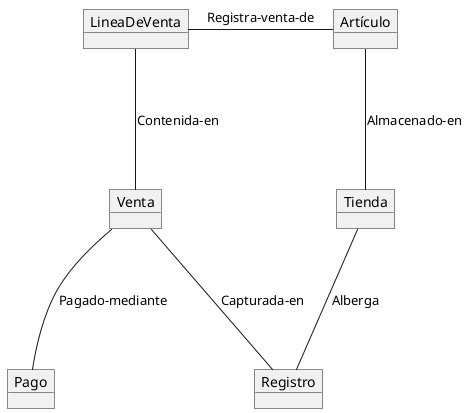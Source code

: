 @startuml

Object LineaDeVenta
Object Artículo
Object Venta
Object Tienda
Object Registro
Object Pago

LineaDeVenta -r-- Artículo: Registra-venta-de
LineaDeVenta -d-- Venta: Contenida-en
Artículo -d-- Tienda: Almacenado-en
Tienda -d-- Registro: Alberga
Venta -r-- Registro: Capturada-en
Venta -d-- Pago: Pagado-mediante

@enduml


